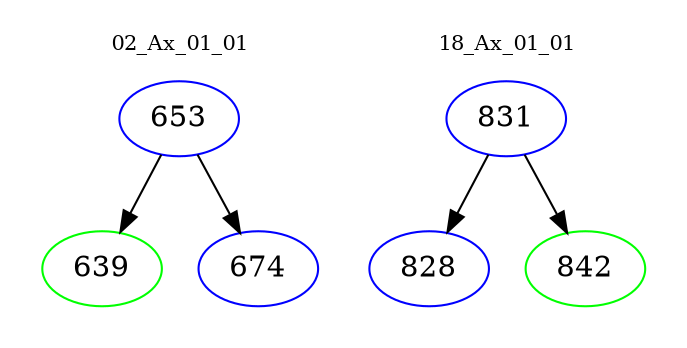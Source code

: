 digraph{
subgraph cluster_0 {
color = white
label = "02_Ax_01_01";
fontsize=10;
T0_653 [label="653", color="blue"]
T0_653 -> T0_639 [color="black"]
T0_639 [label="639", color="green"]
T0_653 -> T0_674 [color="black"]
T0_674 [label="674", color="blue"]
}
subgraph cluster_1 {
color = white
label = "18_Ax_01_01";
fontsize=10;
T1_831 [label="831", color="blue"]
T1_831 -> T1_828 [color="black"]
T1_828 [label="828", color="blue"]
T1_831 -> T1_842 [color="black"]
T1_842 [label="842", color="green"]
}
}
